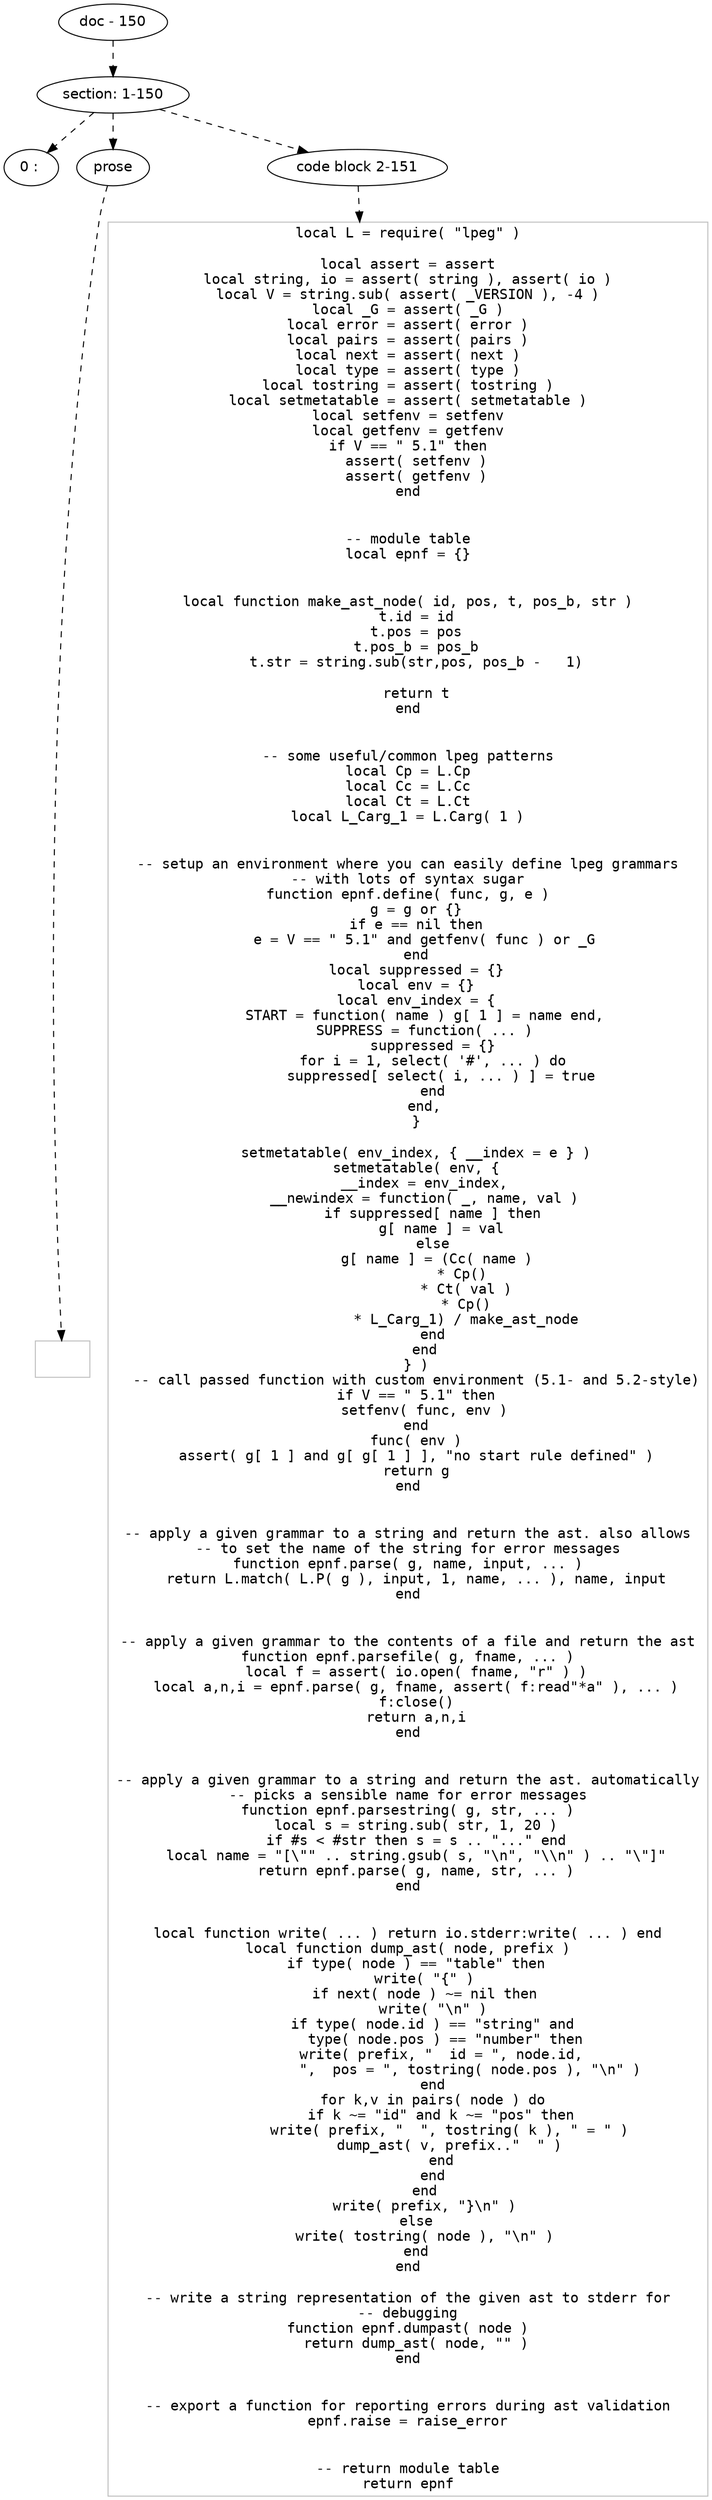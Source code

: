digraph hierarchy {

node [fontname=Helvetica]
edge [style=dashed]

doc_0 [label="doc - 150"]


doc_0 -> { section_1}
{rank=same; section_1}

section_1 [label="section: 1-150"]


section_1 -> { header_2 prose_3 codeblock_4}
{rank=same; header_2 prose_3 codeblock_4}

header_2 [label="0 : "]

prose_3 [label="prose"]

codeblock_4 [label="code block 2-151"]


prose_3 -> leaf_5
leaf_5  [color=Gray,shape=rectangle,fontname=Inconsolata,label=""]
codeblock_4 -> leaf_6
leaf_6  [color=Gray,shape=rectangle,fontname=Inconsolata,label="local L = require( \"lpeg\" )

local assert = assert
local string, io = assert( string ), assert( io )
local V = string.sub( assert( _VERSION ), -4 )
local _G = assert( _G )
local error = assert( error )
local pairs = assert( pairs )
local next = assert( next )
local type = assert( type )
local tostring = assert( tostring )
local setmetatable = assert( setmetatable )
local setfenv = setfenv
local getfenv = getfenv
if V == \" 5.1\" then
  assert( setfenv )
  assert( getfenv )
end


-- module table
local epnf = {}


local function make_ast_node( id, pos, t, pos_b, str )
  t.id = id
  t.pos = pos
  t.pos_b = pos_b
  t.str = string.sub(str,pos, pos_b -   1)

  return t
end


-- some useful/common lpeg patterns
local Cp = L.Cp
local Cc = L.Cc
local Ct = L.Ct
local L_Carg_1 = L.Carg( 1 )


-- setup an environment where you can easily define lpeg grammars
-- with lots of syntax sugar
function epnf.define( func, g, e )
  g = g or {}
  if e == nil then
    e = V == \" 5.1\" and getfenv( func ) or _G
  end
  local suppressed = {}
  local env = {}
  local env_index = {
    START = function( name ) g[ 1 ] = name end,
    SUPPRESS = function( ... )
      suppressed = {}
      for i = 1, select( '#', ... ) do
        suppressed[ select( i, ... ) ] = true
      end
    end,
  }

  setmetatable( env_index, { __index = e } )
  setmetatable( env, {
    __index = env_index,
    __newindex = function( _, name, val )
      if suppressed[ name ] then
        g[ name ] = val
      else
        g[ name ] = (Cc( name ) 
              * Cp() 
              * Ct( val )
              * Cp()
              * L_Carg_1) / make_ast_node
      end
    end
  } )
  -- call passed function with custom environment (5.1- and 5.2-style)
  if V == \" 5.1\" then
    setfenv( func, env )
  end
  func( env )
  assert( g[ 1 ] and g[ g[ 1 ] ], \"no start rule defined\" )
  return g
end


-- apply a given grammar to a string and return the ast. also allows
-- to set the name of the string for error messages
function epnf.parse( g, name, input, ... )
  return L.match( L.P( g ), input, 1, name, ... ), name, input
end


-- apply a given grammar to the contents of a file and return the ast
function epnf.parsefile( g, fname, ... )
  local f = assert( io.open( fname, \"r\" ) )
  local a,n,i = epnf.parse( g, fname, assert( f:read\"*a\" ), ... )
  f:close()
  return a,n,i
end


-- apply a given grammar to a string and return the ast. automatically
-- picks a sensible name for error messages
function epnf.parsestring( g, str, ... )
  local s = string.sub( str, 1, 20 )
  if #s < #str then s = s .. \"...\" end
  local name = \"[\\\"\" .. string.gsub( s, \"\\n\", \"\\\\n\" ) .. \"\\\"]\"
  return epnf.parse( g, name, str, ... )
end


local function write( ... ) return io.stderr:write( ... ) end
local function dump_ast( node, prefix )
  if type( node ) == \"table\" then
    write( \"{\" )
    if next( node ) ~= nil then
      write( \"\\n\" )
      if type( node.id ) == \"string\" and
         type( node.pos ) == \"number\" then
        write( prefix, \"  id = \", node.id,
               \",  pos = \", tostring( node.pos ), \"\\n\" )
      end
      for k,v in pairs( node ) do
        if k ~= \"id\" and k ~= \"pos\" then
          write( prefix, \"  \", tostring( k ), \" = \" )
          dump_ast( v, prefix..\"  \" )
        end
      end
    end
    write( prefix, \"}\\n\" )
  else
    write( tostring( node ), \"\\n\" )
  end
end

-- write a string representation of the given ast to stderr for
-- debugging
function epnf.dumpast( node )
  return dump_ast( node, \"\" )
end


-- export a function for reporting errors during ast validation
epnf.raise = raise_error


-- return module table
return epnf"]

}
